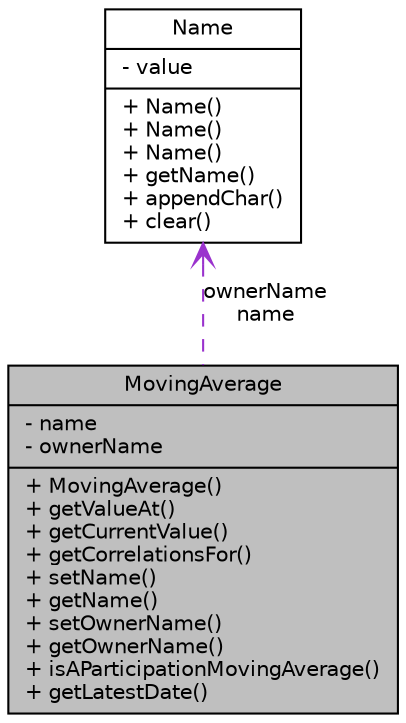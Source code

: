 digraph G
{
  edge [fontname="Helvetica",fontsize="10",labelfontname="Helvetica",labelfontsize="10"];
  node [fontname="Helvetica",fontsize="10",shape=record];
  Node1 [label="{MovingAverage\n|- name\l- ownerName\l|+ MovingAverage()\l+ getValueAt()\l+ getCurrentValue()\l+ getCorrelationsFor()\l+ setName()\l+ getName()\l+ setOwnerName()\l+ getOwnerName()\l+ isAParticipationMovingAverage()\l+ getLatestDate()\l}",height=0.2,width=0.4,color="black", fillcolor="grey75", style="filled" fontcolor="black"];
  Node2 -> Node1 [dir=back,color="darkorchid3",fontsize="10",style="dashed",label="ownerName\nname",arrowtail="open",fontname="Helvetica"];
  Node2 [label="{Name\n|- value\l|+ Name()\l+ Name()\l+ Name()\l+ getName()\l+ appendChar()\l+ clear()\l}",height=0.2,width=0.4,color="black", fillcolor="white", style="filled",URL="$class_name.html"];
}
